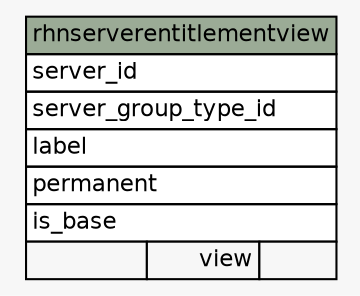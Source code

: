 // dot 2.26.0 on Linux 2.6.32-504.el6.x86_64
// SchemaSpy rev 590
digraph "rhnserverentitlementview" {
  graph [
    rankdir="RL"
    bgcolor="#f7f7f7"
    nodesep="0.18"
    ranksep="0.46"
    fontname="Helvetica"
    fontsize="11"
  ];
  node [
    fontname="Helvetica"
    fontsize="11"
    shape="plaintext"
  ];
  edge [
    arrowsize="0.8"
  ];
  "rhnserverentitlementview" [
    label=<
    <TABLE BORDER="0" CELLBORDER="1" CELLSPACING="0" BGCOLOR="#ffffff">
      <TR><TD COLSPAN="3" BGCOLOR="#9bab96" ALIGN="CENTER">rhnserverentitlementview</TD></TR>
      <TR><TD PORT="server_id" COLSPAN="3" ALIGN="LEFT">server_id</TD></TR>
      <TR><TD PORT="server_group_type_id" COLSPAN="3" ALIGN="LEFT">server_group_type_id</TD></TR>
      <TR><TD PORT="label" COLSPAN="3" ALIGN="LEFT">label</TD></TR>
      <TR><TD PORT="permanent" COLSPAN="3" ALIGN="LEFT">permanent</TD></TR>
      <TR><TD PORT="is_base" COLSPAN="3" ALIGN="LEFT">is_base</TD></TR>
      <TR><TD ALIGN="LEFT" BGCOLOR="#f7f7f7">  </TD><TD ALIGN="RIGHT" BGCOLOR="#f7f7f7">view</TD><TD ALIGN="RIGHT" BGCOLOR="#f7f7f7">  </TD></TR>
    </TABLE>>
    URL="tables/rhnserverentitlementview.html"
    tooltip="rhnserverentitlementview"
  ];
}
